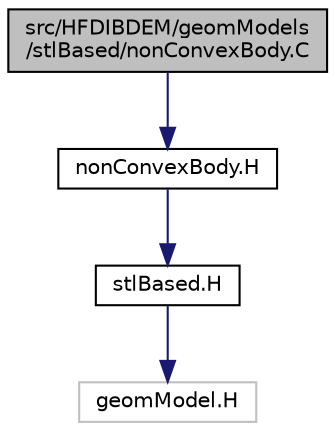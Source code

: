 digraph "src/HFDIBDEM/geomModels/stlBased/nonConvexBody.C"
{
 // LATEX_PDF_SIZE
  edge [fontname="Helvetica",fontsize="10",labelfontname="Helvetica",labelfontsize="10"];
  node [fontname="Helvetica",fontsize="10",shape=record];
  Node1 [label="src/HFDIBDEM/geomModels\l/stlBased/nonConvexBody.C",height=0.2,width=0.4,color="black", fillcolor="grey75", style="filled", fontcolor="black",tooltip=" "];
  Node1 -> Node2 [color="midnightblue",fontsize="10",style="solid",fontname="Helvetica"];
  Node2 [label="nonConvexBody.H",height=0.2,width=0.4,color="black", fillcolor="white", style="filled",URL="$geomModels_2stlBased_2nonConvexBody_8H.html",tooltip=" "];
  Node2 -> Node3 [color="midnightblue",fontsize="10",style="solid",fontname="Helvetica"];
  Node3 [label="stlBased.H",height=0.2,width=0.4,color="black", fillcolor="white", style="filled",URL="$geomModels_2stlBased_2stlBased_8H.html",tooltip=" "];
  Node3 -> Node4 [color="midnightblue",fontsize="10",style="solid",fontname="Helvetica"];
  Node4 [label="geomModel.H",height=0.2,width=0.4,color="grey75", fillcolor="white", style="filled",tooltip=" "];
}
